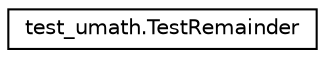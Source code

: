 digraph "Graphical Class Hierarchy"
{
 // LATEX_PDF_SIZE
  edge [fontname="Helvetica",fontsize="10",labelfontname="Helvetica",labelfontsize="10"];
  node [fontname="Helvetica",fontsize="10",shape=record];
  rankdir="LR";
  Node0 [label="test_umath.TestRemainder",height=0.2,width=0.4,color="black", fillcolor="white", style="filled",URL="$classtest__umath_1_1TestRemainder.html",tooltip=" "];
}
